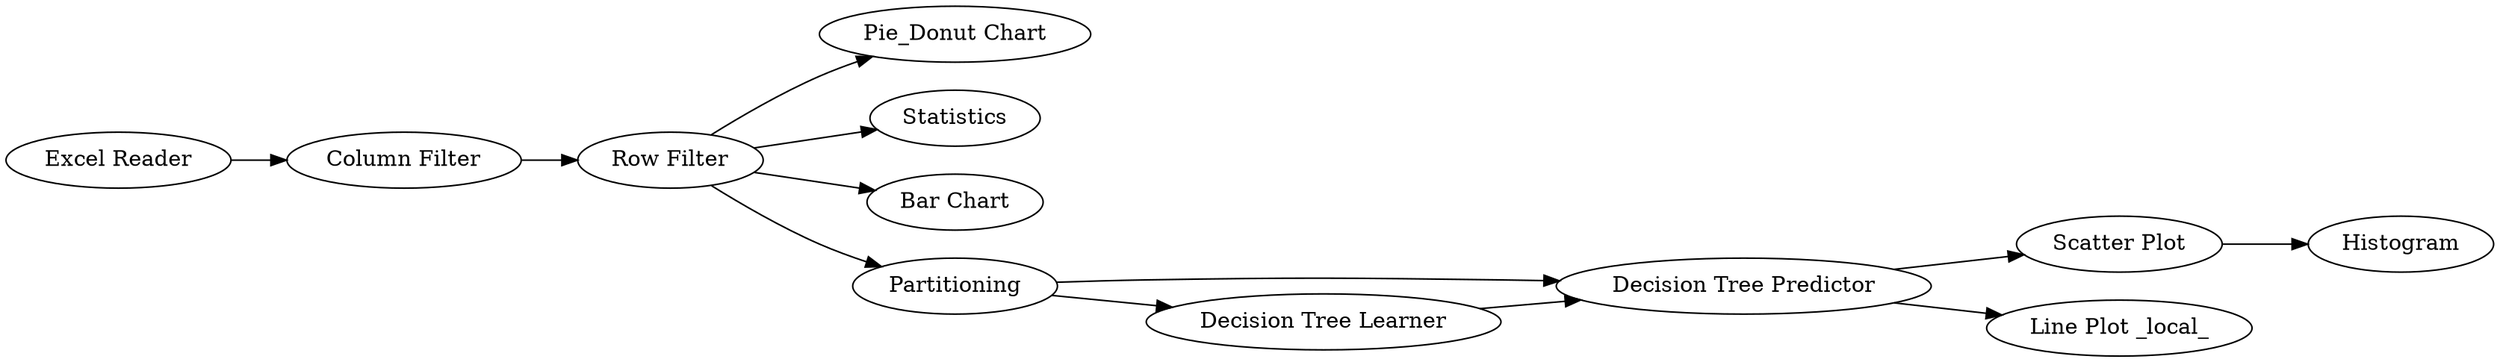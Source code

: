 digraph {
	"2369775223719354170_5" [label="Pie_Donut Chart"]
	"2369775223719354170_1" [label="Excel Reader"]
	"2369775223719354170_11" [label="Scatter Plot"]
	"2369775223719354170_4" [label="Decision Tree Predictor"]
	"2369775223719354170_245" [label="Row Filter"]
	"2369775223719354170_9" [label=Statistics]
	"2369775223719354170_7" [label="Bar Chart"]
	"2369775223719354170_247" [label="Line Plot _local_"]
	"2369775223719354170_248" [label=Histogram]
	"2369775223719354170_2" [label="Column Filter"]
	"2369775223719354170_12" [label=Partitioning]
	"2369775223719354170_246" [label="Decision Tree Learner"]
	"2369775223719354170_12" -> "2369775223719354170_246"
	"2369775223719354170_245" -> "2369775223719354170_5"
	"2369775223719354170_245" -> "2369775223719354170_12"
	"2369775223719354170_2" -> "2369775223719354170_245"
	"2369775223719354170_245" -> "2369775223719354170_9"
	"2369775223719354170_11" -> "2369775223719354170_248"
	"2369775223719354170_4" -> "2369775223719354170_11"
	"2369775223719354170_1" -> "2369775223719354170_2"
	"2369775223719354170_12" -> "2369775223719354170_4"
	"2369775223719354170_245" -> "2369775223719354170_7"
	"2369775223719354170_246" -> "2369775223719354170_4"
	"2369775223719354170_4" -> "2369775223719354170_247"
	rankdir=LR
}
